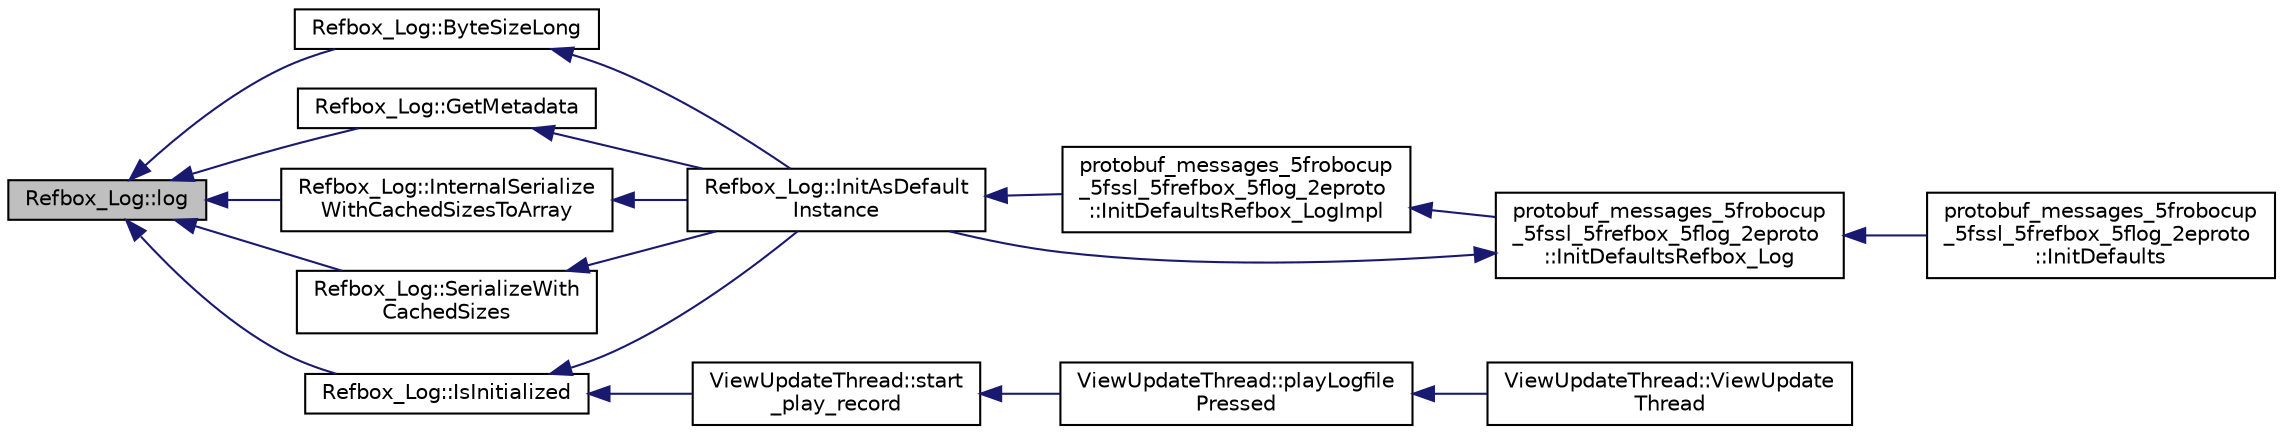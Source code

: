 digraph "Refbox_Log::log"
{
 // INTERACTIVE_SVG=YES
  edge [fontname="Helvetica",fontsize="10",labelfontname="Helvetica",labelfontsize="10"];
  node [fontname="Helvetica",fontsize="10",shape=record];
  rankdir="LR";
  Node1 [label="Refbox_Log::log",height=0.2,width=0.4,color="black", fillcolor="grey75", style="filled", fontcolor="black"];
  Node1 -> Node2 [dir="back",color="midnightblue",fontsize="10",style="solid",fontname="Helvetica"];
  Node2 [label="Refbox_Log::ByteSizeLong",height=0.2,width=0.4,color="black", fillcolor="white", style="filled",URL="$df/dfa/class_refbox___log.html#a81482ac597c3a00e7634894ecf28e2d4"];
  Node2 -> Node3 [dir="back",color="midnightblue",fontsize="10",style="solid",fontname="Helvetica"];
  Node3 [label="Refbox_Log::InitAsDefault\lInstance",height=0.2,width=0.4,color="black", fillcolor="white", style="filled",URL="$df/dfa/class_refbox___log.html#ae440d8b648e951ca4bee66fe885ef70a"];
  Node3 -> Node4 [dir="back",color="midnightblue",fontsize="10",style="solid",fontname="Helvetica"];
  Node4 [label="protobuf_messages_5frobocup\l_5fssl_5frefbox_5flog_2eproto\l::InitDefaultsRefbox_LogImpl",height=0.2,width=0.4,color="black", fillcolor="white", style="filled",URL="$d4/dad/namespaceprotobuf__messages__5frobocup__5fssl__5frefbox__5flog__2eproto.html#ac64137e00c06b68ff9a3f318aef43928"];
  Node4 -> Node5 [dir="back",color="midnightblue",fontsize="10",style="solid",fontname="Helvetica"];
  Node5 [label="protobuf_messages_5frobocup\l_5fssl_5frefbox_5flog_2eproto\l::InitDefaultsRefbox_Log",height=0.2,width=0.4,color="black", fillcolor="white", style="filled",URL="$d4/dad/namespaceprotobuf__messages__5frobocup__5fssl__5frefbox__5flog__2eproto.html#a6adbd2849cec4368e5402da887595007"];
  Node5 -> Node3 [dir="back",color="midnightblue",fontsize="10",style="solid",fontname="Helvetica"];
  Node5 -> Node6 [dir="back",color="midnightblue",fontsize="10",style="solid",fontname="Helvetica"];
  Node6 [label="protobuf_messages_5frobocup\l_5fssl_5frefbox_5flog_2eproto\l::InitDefaults",height=0.2,width=0.4,color="black", fillcolor="white", style="filled",URL="$d4/dad/namespaceprotobuf__messages__5frobocup__5fssl__5frefbox__5flog__2eproto.html#abd3328f4ac13d63375090ce29d01bd2b"];
  Node1 -> Node7 [dir="back",color="midnightblue",fontsize="10",style="solid",fontname="Helvetica"];
  Node7 [label="Refbox_Log::GetMetadata",height=0.2,width=0.4,color="black", fillcolor="white", style="filled",URL="$df/dfa/class_refbox___log.html#ac23a1ad3cc53320955ac36ed739d33d9"];
  Node7 -> Node3 [dir="back",color="midnightblue",fontsize="10",style="solid",fontname="Helvetica"];
  Node1 -> Node8 [dir="back",color="midnightblue",fontsize="10",style="solid",fontname="Helvetica"];
  Node8 [label="Refbox_Log::InternalSerialize\lWithCachedSizesToArray",height=0.2,width=0.4,color="black", fillcolor="white", style="filled",URL="$df/dfa/class_refbox___log.html#ab0487da3ced4e1d9ccb65072f2ae0305"];
  Node8 -> Node3 [dir="back",color="midnightblue",fontsize="10",style="solid",fontname="Helvetica"];
  Node1 -> Node9 [dir="back",color="midnightblue",fontsize="10",style="solid",fontname="Helvetica"];
  Node9 [label="Refbox_Log::IsInitialized",height=0.2,width=0.4,color="black", fillcolor="white", style="filled",URL="$df/dfa/class_refbox___log.html#aa5dbcd3f707fb2ee89cda39284ddf437"];
  Node9 -> Node3 [dir="back",color="midnightblue",fontsize="10",style="solid",fontname="Helvetica"];
  Node9 -> Node10 [dir="back",color="midnightblue",fontsize="10",style="solid",fontname="Helvetica"];
  Node10 [label="ViewUpdateThread::start\l_play_record",height=0.2,width=0.4,color="black", fillcolor="white", style="filled",URL="$d8/db5/class_view_update_thread.html#a3aacf2cbde4a2c248b9ee2ccd6cb9299"];
  Node10 -> Node11 [dir="back",color="midnightblue",fontsize="10",style="solid",fontname="Helvetica"];
  Node11 [label="ViewUpdateThread::playLogfile\lPressed",height=0.2,width=0.4,color="black", fillcolor="white", style="filled",URL="$d8/db5/class_view_update_thread.html#aaebb8d0af97137c9ec6147819ab304ed"];
  Node11 -> Node12 [dir="back",color="midnightblue",fontsize="10",style="solid",fontname="Helvetica"];
  Node12 [label="ViewUpdateThread::ViewUpdate\lThread",height=0.2,width=0.4,color="black", fillcolor="white", style="filled",URL="$d8/db5/class_view_update_thread.html#a39177c92f69911f0dba02dfe627e393c"];
  Node1 -> Node13 [dir="back",color="midnightblue",fontsize="10",style="solid",fontname="Helvetica"];
  Node13 [label="Refbox_Log::SerializeWith\lCachedSizes",height=0.2,width=0.4,color="black", fillcolor="white", style="filled",URL="$df/dfa/class_refbox___log.html#adfc0135a07ee4838151330a033f62511"];
  Node13 -> Node3 [dir="back",color="midnightblue",fontsize="10",style="solid",fontname="Helvetica"];
}
